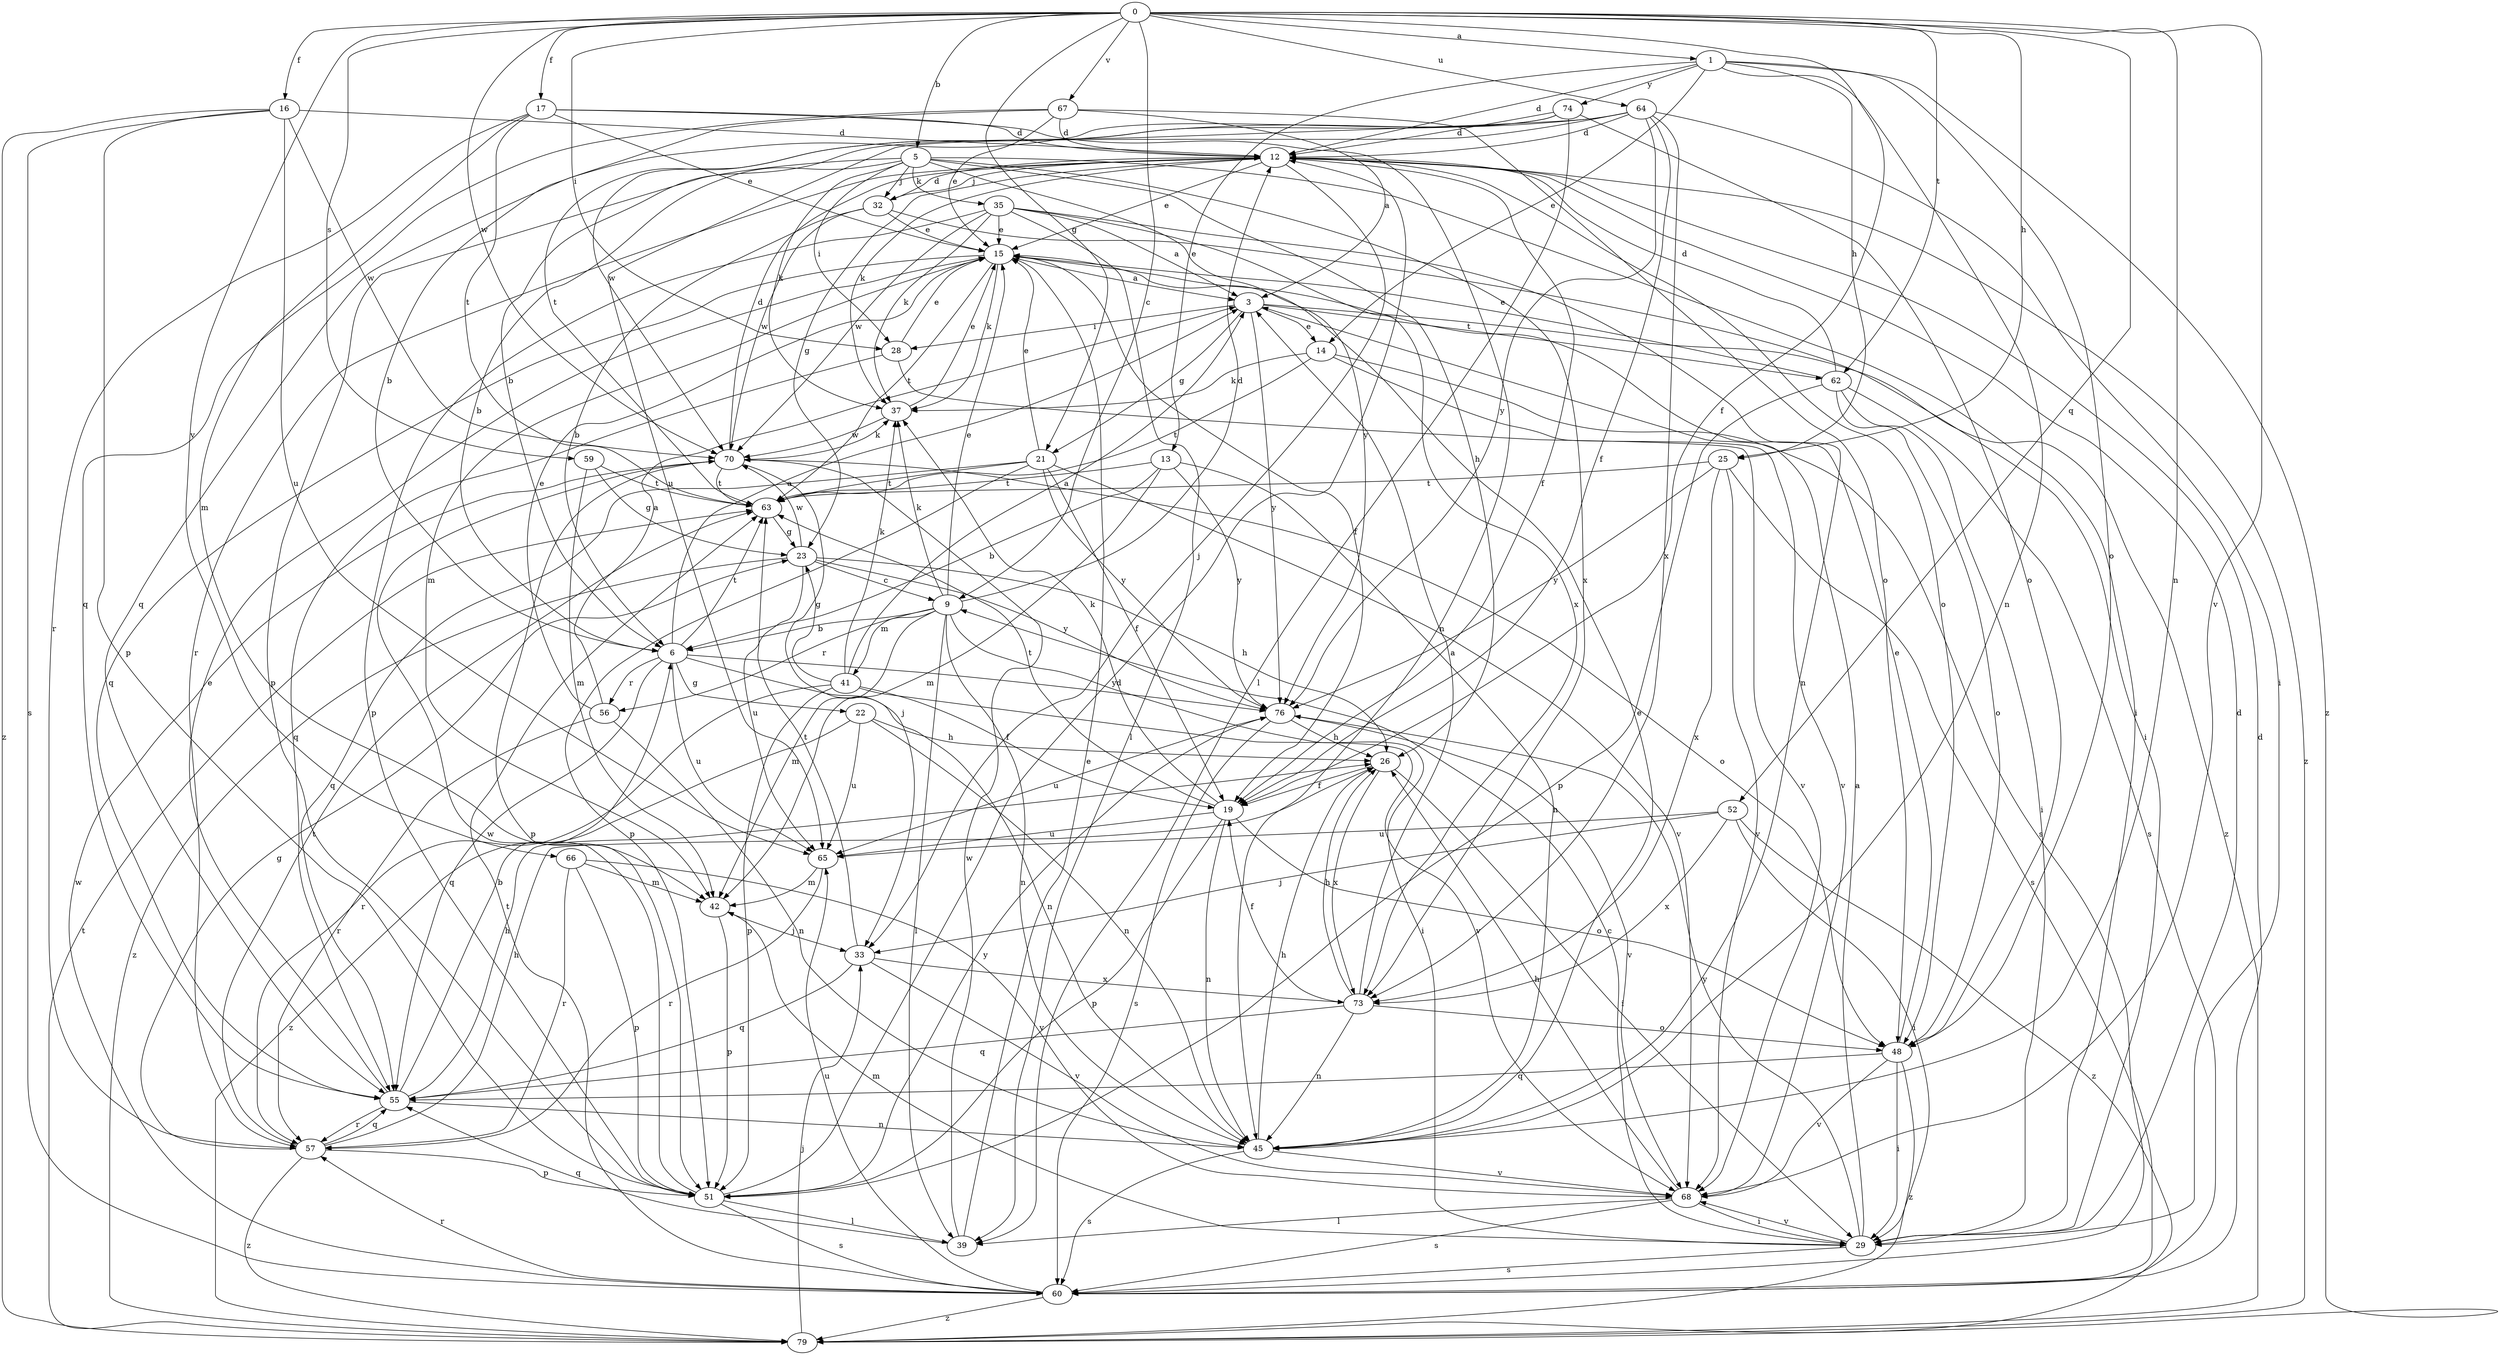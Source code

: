 strict digraph  {
0;
1;
3;
5;
6;
9;
12;
13;
14;
15;
16;
17;
19;
21;
22;
23;
25;
26;
28;
29;
32;
33;
35;
37;
39;
41;
42;
45;
48;
51;
52;
55;
56;
57;
59;
60;
62;
63;
64;
65;
66;
67;
68;
70;
73;
74;
76;
79;
0 -> 1  [label=a];
0 -> 5  [label=b];
0 -> 9  [label=c];
0 -> 16  [label=f];
0 -> 17  [label=f];
0 -> 19  [label=f];
0 -> 21  [label=g];
0 -> 25  [label=h];
0 -> 28  [label=i];
0 -> 45  [label=n];
0 -> 52  [label=q];
0 -> 59  [label=s];
0 -> 62  [label=t];
0 -> 64  [label=u];
0 -> 66  [label=v];
0 -> 67  [label=v];
0 -> 68  [label=v];
0 -> 70  [label=w];
1 -> 12  [label=d];
1 -> 13  [label=e];
1 -> 14  [label=e];
1 -> 25  [label=h];
1 -> 45  [label=n];
1 -> 48  [label=o];
1 -> 74  [label=y];
1 -> 79  [label=z];
3 -> 14  [label=e];
3 -> 21  [label=g];
3 -> 28  [label=i];
3 -> 62  [label=t];
3 -> 76  [label=y];
3 -> 79  [label=z];
5 -> 6  [label=b];
5 -> 26  [label=h];
5 -> 28  [label=i];
5 -> 29  [label=i];
5 -> 32  [label=j];
5 -> 35  [label=k];
5 -> 37  [label=k];
5 -> 51  [label=p];
5 -> 73  [label=x];
5 -> 76  [label=y];
6 -> 3  [label=a];
6 -> 22  [label=g];
6 -> 45  [label=n];
6 -> 55  [label=q];
6 -> 56  [label=r];
6 -> 63  [label=t];
6 -> 65  [label=u];
6 -> 76  [label=y];
9 -> 6  [label=b];
9 -> 12  [label=d];
9 -> 15  [label=e];
9 -> 29  [label=i];
9 -> 37  [label=k];
9 -> 39  [label=l];
9 -> 41  [label=m];
9 -> 42  [label=m];
9 -> 45  [label=n];
9 -> 56  [label=r];
12 -> 15  [label=e];
12 -> 19  [label=f];
12 -> 23  [label=g];
12 -> 32  [label=j];
12 -> 33  [label=j];
12 -> 37  [label=k];
12 -> 48  [label=o];
12 -> 57  [label=r];
12 -> 79  [label=z];
13 -> 6  [label=b];
13 -> 42  [label=m];
13 -> 45  [label=n];
13 -> 63  [label=t];
13 -> 76  [label=y];
14 -> 37  [label=k];
14 -> 60  [label=s];
14 -> 63  [label=t];
14 -> 68  [label=v];
15 -> 3  [label=a];
15 -> 19  [label=f];
15 -> 37  [label=k];
15 -> 42  [label=m];
15 -> 55  [label=q];
15 -> 63  [label=t];
16 -> 12  [label=d];
16 -> 51  [label=p];
16 -> 60  [label=s];
16 -> 65  [label=u];
16 -> 70  [label=w];
16 -> 79  [label=z];
17 -> 12  [label=d];
17 -> 15  [label=e];
17 -> 42  [label=m];
17 -> 45  [label=n];
17 -> 57  [label=r];
17 -> 63  [label=t];
19 -> 37  [label=k];
19 -> 45  [label=n];
19 -> 48  [label=o];
19 -> 51  [label=p];
19 -> 63  [label=t];
19 -> 65  [label=u];
21 -> 15  [label=e];
21 -> 19  [label=f];
21 -> 51  [label=p];
21 -> 55  [label=q];
21 -> 63  [label=t];
21 -> 68  [label=v];
21 -> 76  [label=y];
22 -> 26  [label=h];
22 -> 45  [label=n];
22 -> 65  [label=u];
22 -> 79  [label=z];
23 -> 9  [label=c];
23 -> 26  [label=h];
23 -> 65  [label=u];
23 -> 70  [label=w];
23 -> 76  [label=y];
23 -> 79  [label=z];
25 -> 60  [label=s];
25 -> 63  [label=t];
25 -> 68  [label=v];
25 -> 73  [label=x];
25 -> 76  [label=y];
26 -> 19  [label=f];
26 -> 29  [label=i];
26 -> 73  [label=x];
28 -> 15  [label=e];
28 -> 55  [label=q];
28 -> 68  [label=v];
29 -> 3  [label=a];
29 -> 9  [label=c];
29 -> 12  [label=d];
29 -> 42  [label=m];
29 -> 60  [label=s];
29 -> 68  [label=v];
29 -> 76  [label=y];
32 -> 6  [label=b];
32 -> 12  [label=d];
32 -> 15  [label=e];
32 -> 29  [label=i];
32 -> 70  [label=w];
33 -> 55  [label=q];
33 -> 63  [label=t];
33 -> 68  [label=v];
33 -> 73  [label=x];
35 -> 3  [label=a];
35 -> 15  [label=e];
35 -> 37  [label=k];
35 -> 39  [label=l];
35 -> 45  [label=n];
35 -> 51  [label=p];
35 -> 70  [label=w];
35 -> 73  [label=x];
37 -> 15  [label=e];
37 -> 70  [label=w];
39 -> 15  [label=e];
39 -> 55  [label=q];
39 -> 70  [label=w];
41 -> 3  [label=a];
41 -> 19  [label=f];
41 -> 23  [label=g];
41 -> 37  [label=k];
41 -> 51  [label=p];
41 -> 57  [label=r];
41 -> 68  [label=v];
42 -> 33  [label=j];
42 -> 51  [label=p];
45 -> 15  [label=e];
45 -> 26  [label=h];
45 -> 60  [label=s];
45 -> 68  [label=v];
48 -> 15  [label=e];
48 -> 29  [label=i];
48 -> 55  [label=q];
48 -> 68  [label=v];
48 -> 79  [label=z];
51 -> 12  [label=d];
51 -> 39  [label=l];
51 -> 60  [label=s];
51 -> 70  [label=w];
51 -> 76  [label=y];
52 -> 29  [label=i];
52 -> 33  [label=j];
52 -> 65  [label=u];
52 -> 73  [label=x];
52 -> 79  [label=z];
55 -> 6  [label=b];
55 -> 15  [label=e];
55 -> 26  [label=h];
55 -> 45  [label=n];
55 -> 57  [label=r];
56 -> 3  [label=a];
56 -> 15  [label=e];
56 -> 45  [label=n];
56 -> 57  [label=r];
57 -> 23  [label=g];
57 -> 26  [label=h];
57 -> 51  [label=p];
57 -> 55  [label=q];
57 -> 63  [label=t];
57 -> 79  [label=z];
59 -> 23  [label=g];
59 -> 42  [label=m];
59 -> 63  [label=t];
60 -> 12  [label=d];
60 -> 57  [label=r];
60 -> 63  [label=t];
60 -> 65  [label=u];
60 -> 70  [label=w];
60 -> 79  [label=z];
62 -> 12  [label=d];
62 -> 15  [label=e];
62 -> 29  [label=i];
62 -> 48  [label=o];
62 -> 51  [label=p];
62 -> 60  [label=s];
63 -> 23  [label=g];
64 -> 6  [label=b];
64 -> 12  [label=d];
64 -> 19  [label=f];
64 -> 29  [label=i];
64 -> 63  [label=t];
64 -> 65  [label=u];
64 -> 73  [label=x];
64 -> 76  [label=y];
65 -> 42  [label=m];
65 -> 57  [label=r];
66 -> 42  [label=m];
66 -> 51  [label=p];
66 -> 57  [label=r];
66 -> 68  [label=v];
67 -> 3  [label=a];
67 -> 6  [label=b];
67 -> 12  [label=d];
67 -> 15  [label=e];
67 -> 48  [label=o];
67 -> 55  [label=q];
68 -> 26  [label=h];
68 -> 29  [label=i];
68 -> 39  [label=l];
68 -> 60  [label=s];
70 -> 12  [label=d];
70 -> 33  [label=j];
70 -> 37  [label=k];
70 -> 48  [label=o];
70 -> 51  [label=p];
70 -> 63  [label=t];
73 -> 3  [label=a];
73 -> 19  [label=f];
73 -> 26  [label=h];
73 -> 45  [label=n];
73 -> 48  [label=o];
73 -> 55  [label=q];
74 -> 12  [label=d];
74 -> 39  [label=l];
74 -> 48  [label=o];
74 -> 55  [label=q];
74 -> 70  [label=w];
76 -> 26  [label=h];
76 -> 60  [label=s];
76 -> 65  [label=u];
76 -> 68  [label=v];
79 -> 33  [label=j];
79 -> 63  [label=t];
}
